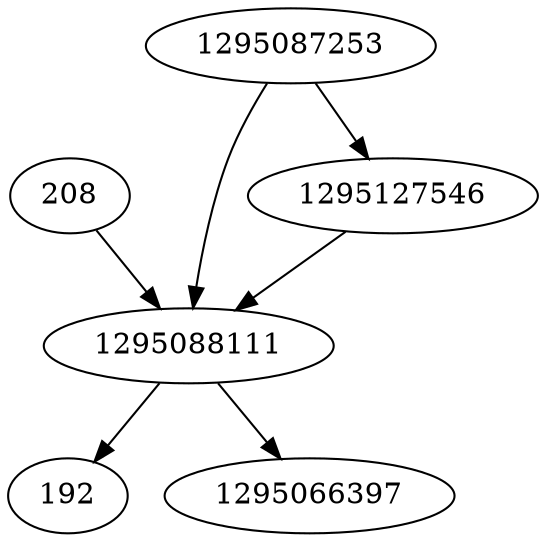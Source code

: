 strict digraph  {
192;
1295088111;
208;
1295087253;
1295127546;
1295066397;
1295088111 -> 1295066397;
1295088111 -> 192;
208 -> 1295088111;
1295087253 -> 1295088111;
1295087253 -> 1295127546;
1295127546 -> 1295088111;
}
